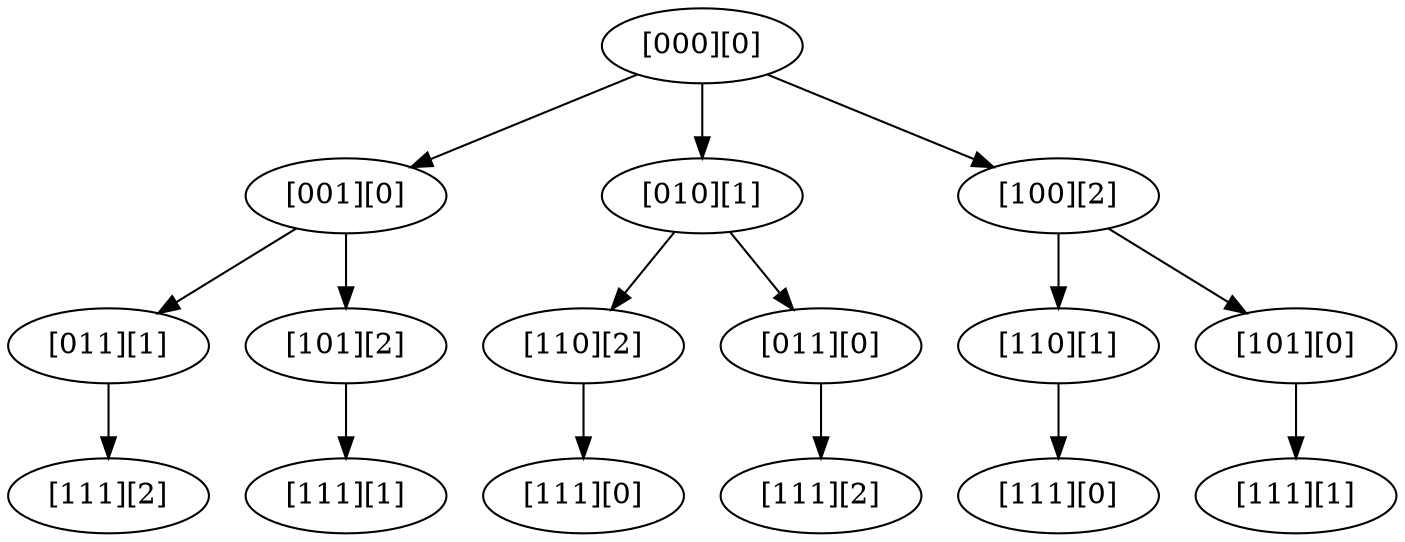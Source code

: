 digraph G {
   b000i0 [label="[000][0]"];
   b001i0 [label="[001][0]"];
   b010i1 [label="[010][1]"];
   b100i2 [label="[100][2]"];
   b011i1 [label="[011][1]"];
   b101i2 [label="[101][2]"];
   b110i2 [label="[110][2]"];
   b011i0 [label="[011][0]"];
   b110i1 [label="[110][1]"];
   b101i0 [label="[101][0]"];
   b111i2s0 [label="[111][2]"];
   b111i1s0 [label="[111][1]"];
   b111i0s0 [label="[111][0]"];
   b111i2s1 [label="[111][2]"];
   b111i1s1 [label="[111][1]"];
   b111i0s1 [label="[111][0]"];
   b000i0 -> b001i0;
   b000i0 -> b010i1;
   b000i0 -> b100i2;
   b001i0 -> b011i1;
   b001i0 -> b101i2;
   b010i1 ->  b110i2;
   b010i1 -> b011i0;
   b100i2 -> b110i1 ;
   b100i2 -> b101i0 ;
   b011i1 -> b111i2s0;
   b101i2 -> b111i1s0;
   b110i2 -> b111i0s0;
   b011i0 -> b111i2s1;
   b110i1 -> b111i0s1;
   b101i0 -> b111i1s1;
 }
